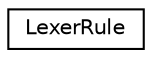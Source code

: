 digraph "Graphical Class Hierarchy"
{
 // LATEX_PDF_SIZE
  edge [fontname="Helvetica",fontsize="10",labelfontname="Helvetica",labelfontsize="10"];
  node [fontname="Helvetica",fontsize="10",shape=record];
  rankdir="LR";
  Node0 [label="LexerRule",height=0.2,width=0.4,color="black", fillcolor="white", style="filled",URL="$structLexerRule.html",tooltip="Represents a lexer rule with a type and a regular expression pattern."];
}
